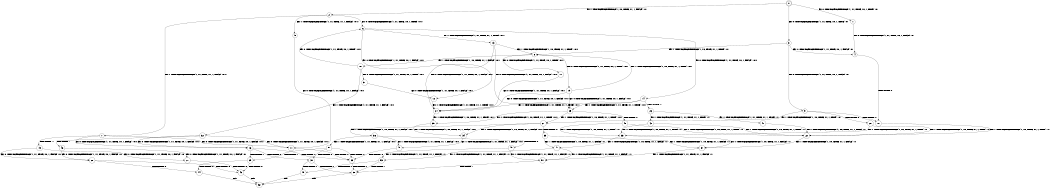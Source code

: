 digraph BCG {
size = "7, 10.5";
center = TRUE;
node [shape = circle];
0 [peripheries = 2];
0 -> 1 [label = "EX !0 !ATOMIC_EXCH_BRANCH (1, +1, TRUE, +0, 1, TRUE) !:0:"];
0 -> 2 [label = "EX !1 !ATOMIC_EXCH_BRANCH (1, +0, TRUE, +1, 1, FALSE) !:0:"];
0 -> 3 [label = "EX !0 !ATOMIC_EXCH_BRANCH (1, +1, TRUE, +0, 1, TRUE) !:0:"];
1 -> 4 [label = "EX !0 !ATOMIC_EXCH_BRANCH (1, +1, TRUE, +0, 1, FALSE) !:0:"];
2 -> 5 [label = "EX !1 !ATOMIC_EXCH_BRANCH (1, +1, TRUE, +1, 1, FALSE) !:0:1:"];
2 -> 6 [label = "EX !0 !ATOMIC_EXCH_BRANCH (1, +1, TRUE, +0, 1, TRUE) !:0:1:"];
2 -> 7 [label = "EX !1 !ATOMIC_EXCH_BRANCH (1, +1, TRUE, +1, 1, FALSE) !:0:1:"];
3 -> 4 [label = "EX !0 !ATOMIC_EXCH_BRANCH (1, +1, TRUE, +0, 1, FALSE) !:0:"];
3 -> 8 [label = "EX !1 !ATOMIC_EXCH_BRANCH (1, +0, TRUE, +1, 1, TRUE) !:0:"];
3 -> 9 [label = "EX !0 !ATOMIC_EXCH_BRANCH (1, +1, TRUE, +0, 1, FALSE) !:0:"];
4 -> 10 [label = "TERMINATE !0"];
5 -> 11 [label = "EX !0 !ATOMIC_EXCH_BRANCH (1, +1, TRUE, +0, 1, FALSE) !:0:1:"];
6 -> 12 [label = "EX !0 !ATOMIC_EXCH_BRANCH (1, +1, TRUE, +0, 1, FALSE) !:0:1:"];
6 -> 13 [label = "EX !1 !ATOMIC_EXCH_BRANCH (1, +1, TRUE, +1, 1, TRUE) !:0:1:"];
6 -> 14 [label = "EX !0 !ATOMIC_EXCH_BRANCH (1, +1, TRUE, +0, 1, FALSE) !:0:1:"];
7 -> 11 [label = "EX !0 !ATOMIC_EXCH_BRANCH (1, +1, TRUE, +0, 1, FALSE) !:0:1:"];
7 -> 15 [label = "TERMINATE !1"];
7 -> 16 [label = "EX !0 !ATOMIC_EXCH_BRANCH (1, +1, TRUE, +0, 1, FALSE) !:0:1:"];
8 -> 17 [label = "EX !0 !ATOMIC_EXCH_BRANCH (1, +1, TRUE, +0, 1, TRUE) !:0:1:"];
8 -> 18 [label = "EX !1 !ATOMIC_EXCH_BRANCH (1, +0, TRUE, +1, 1, FALSE) !:0:1:"];
8 -> 19 [label = "EX !0 !ATOMIC_EXCH_BRANCH (1, +1, TRUE, +0, 1, TRUE) !:0:1:"];
9 -> 10 [label = "TERMINATE !0"];
9 -> 20 [label = "TERMINATE !0"];
9 -> 21 [label = "EX !1 !ATOMIC_EXCH_BRANCH (1, +0, TRUE, +1, 1, TRUE) !:0:"];
10 -> 22 [label = "EX !1 !ATOMIC_EXCH_BRANCH (1, +0, TRUE, +1, 1, TRUE) !:1:"];
11 -> 23 [label = "TERMINATE !0"];
12 -> 24 [label = "EX !1 !ATOMIC_EXCH_BRANCH (1, +1, TRUE, +1, 1, TRUE) !:0:1:"];
13 -> 24 [label = "EX !0 !ATOMIC_EXCH_BRANCH (1, +1, TRUE, +0, 1, FALSE) !:0:1:"];
13 -> 8 [label = "EX !1 !ATOMIC_EXCH_BRANCH (1, +0, TRUE, +1, 1, TRUE) !:0:1:"];
13 -> 25 [label = "EX !0 !ATOMIC_EXCH_BRANCH (1, +1, TRUE, +0, 1, FALSE) !:0:1:"];
14 -> 24 [label = "EX !1 !ATOMIC_EXCH_BRANCH (1, +1, TRUE, +1, 1, TRUE) !:0:1:"];
14 -> 26 [label = "TERMINATE !0"];
14 -> 25 [label = "EX !1 !ATOMIC_EXCH_BRANCH (1, +1, TRUE, +1, 1, TRUE) !:0:1:"];
15 -> 27 [label = "EX !0 !ATOMIC_EXCH_BRANCH (1, +1, TRUE, +0, 1, FALSE) !:0:"];
15 -> 28 [label = "EX !0 !ATOMIC_EXCH_BRANCH (1, +1, TRUE, +0, 1, FALSE) !:0:"];
16 -> 23 [label = "TERMINATE !0"];
16 -> 29 [label = "TERMINATE !1"];
16 -> 30 [label = "TERMINATE !0"];
17 -> 24 [label = "EX !0 !ATOMIC_EXCH_BRANCH (1, +1, TRUE, +0, 1, FALSE) !:0:1:"];
18 -> 31 [label = "EX !0 !ATOMIC_EXCH_BRANCH (1, +1, TRUE, +0, 1, TRUE) !:0:1:"];
18 -> 32 [label = "EX !1 !ATOMIC_EXCH_BRANCH (1, +1, TRUE, +1, 1, FALSE) !:0:1:"];
18 -> 6 [label = "EX !0 !ATOMIC_EXCH_BRANCH (1, +1, TRUE, +0, 1, TRUE) !:0:1:"];
19 -> 24 [label = "EX !0 !ATOMIC_EXCH_BRANCH (1, +1, TRUE, +0, 1, FALSE) !:0:1:"];
19 -> 8 [label = "EX !1 !ATOMIC_EXCH_BRANCH (1, +0, TRUE, +1, 1, TRUE) !:0:1:"];
19 -> 25 [label = "EX !0 !ATOMIC_EXCH_BRANCH (1, +1, TRUE, +0, 1, FALSE) !:0:1:"];
20 -> 22 [label = "EX !1 !ATOMIC_EXCH_BRANCH (1, +0, TRUE, +1, 1, TRUE) !:1:"];
20 -> 33 [label = "EX !1 !ATOMIC_EXCH_BRANCH (1, +0, TRUE, +1, 1, TRUE) !:1:"];
21 -> 34 [label = "EX !1 !ATOMIC_EXCH_BRANCH (1, +0, TRUE, +1, 1, FALSE) !:0:1:"];
21 -> 35 [label = "TERMINATE !0"];
21 -> 36 [label = "EX !1 !ATOMIC_EXCH_BRANCH (1, +0, TRUE, +1, 1, FALSE) !:0:1:"];
22 -> 37 [label = "EX !1 !ATOMIC_EXCH_BRANCH (1, +0, TRUE, +1, 1, FALSE) !:1:"];
23 -> 38 [label = "TERMINATE !1"];
24 -> 39 [label = "EX !1 !ATOMIC_EXCH_BRANCH (1, +0, TRUE, +1, 1, TRUE) !:0:1:"];
25 -> 39 [label = "EX !1 !ATOMIC_EXCH_BRANCH (1, +0, TRUE, +1, 1, TRUE) !:0:1:"];
25 -> 40 [label = "TERMINATE !0"];
25 -> 21 [label = "EX !1 !ATOMIC_EXCH_BRANCH (1, +0, TRUE, +1, 1, TRUE) !:0:1:"];
26 -> 41 [label = "EX !1 !ATOMIC_EXCH_BRANCH (1, +1, TRUE, +1, 1, TRUE) !:1:"];
26 -> 42 [label = "EX !1 !ATOMIC_EXCH_BRANCH (1, +1, TRUE, +1, 1, TRUE) !:1:"];
27 -> 43 [label = "TERMINATE !0"];
28 -> 43 [label = "TERMINATE !0"];
28 -> 44 [label = "TERMINATE !0"];
29 -> 43 [label = "TERMINATE !0"];
29 -> 44 [label = "TERMINATE !0"];
30 -> 38 [label = "TERMINATE !1"];
30 -> 45 [label = "TERMINATE !1"];
31 -> 12 [label = "EX !0 !ATOMIC_EXCH_BRANCH (1, +1, TRUE, +0, 1, FALSE) !:0:1:"];
32 -> 11 [label = "EX !0 !ATOMIC_EXCH_BRANCH (1, +1, TRUE, +0, 1, FALSE) !:0:1:"];
32 -> 46 [label = "TERMINATE !1"];
32 -> 16 [label = "EX !0 !ATOMIC_EXCH_BRANCH (1, +1, TRUE, +0, 1, FALSE) !:0:1:"];
33 -> 37 [label = "EX !1 !ATOMIC_EXCH_BRANCH (1, +0, TRUE, +1, 1, FALSE) !:1:"];
33 -> 47 [label = "EX !1 !ATOMIC_EXCH_BRANCH (1, +0, TRUE, +1, 1, FALSE) !:1:"];
34 -> 48 [label = "EX !1 !ATOMIC_EXCH_BRANCH (1, +1, TRUE, +1, 1, FALSE) !:0:1:"];
35 -> 37 [label = "EX !1 !ATOMIC_EXCH_BRANCH (1, +0, TRUE, +1, 1, FALSE) !:1:"];
35 -> 47 [label = "EX !1 !ATOMIC_EXCH_BRANCH (1, +0, TRUE, +1, 1, FALSE) !:1:"];
36 -> 48 [label = "EX !1 !ATOMIC_EXCH_BRANCH (1, +1, TRUE, +1, 1, FALSE) !:0:1:"];
36 -> 49 [label = "TERMINATE !0"];
36 -> 50 [label = "EX !1 !ATOMIC_EXCH_BRANCH (1, +1, TRUE, +1, 1, FALSE) !:0:1:"];
37 -> 51 [label = "EX !1 !ATOMIC_EXCH_BRANCH (1, +1, TRUE, +1, 1, FALSE) !:1:"];
38 -> 52 [label = "exit"];
39 -> 34 [label = "EX !1 !ATOMIC_EXCH_BRANCH (1, +0, TRUE, +1, 1, FALSE) !:0:1:"];
40 -> 22 [label = "EX !1 !ATOMIC_EXCH_BRANCH (1, +0, TRUE, +1, 1, TRUE) !:1:"];
40 -> 33 [label = "EX !1 !ATOMIC_EXCH_BRANCH (1, +0, TRUE, +1, 1, TRUE) !:1:"];
41 -> 22 [label = "EX !1 !ATOMIC_EXCH_BRANCH (1, +0, TRUE, +1, 1, TRUE) !:1:"];
42 -> 22 [label = "EX !1 !ATOMIC_EXCH_BRANCH (1, +0, TRUE, +1, 1, TRUE) !:1:"];
42 -> 33 [label = "EX !1 !ATOMIC_EXCH_BRANCH (1, +0, TRUE, +1, 1, TRUE) !:1:"];
43 -> 52 [label = "exit"];
44 -> 52 [label = "exit"];
45 -> 52 [label = "exit"];
46 -> 27 [label = "EX !0 !ATOMIC_EXCH_BRANCH (1, +1, TRUE, +0, 1, FALSE) !:0:"];
46 -> 28 [label = "EX !0 !ATOMIC_EXCH_BRANCH (1, +1, TRUE, +0, 1, FALSE) !:0:"];
47 -> 51 [label = "EX !1 !ATOMIC_EXCH_BRANCH (1, +1, TRUE, +1, 1, FALSE) !:1:"];
47 -> 53 [label = "EX !1 !ATOMIC_EXCH_BRANCH (1, +1, TRUE, +1, 1, FALSE) !:1:"];
48 -> 23 [label = "TERMINATE !0"];
49 -> 51 [label = "EX !1 !ATOMIC_EXCH_BRANCH (1, +1, TRUE, +1, 1, FALSE) !:1:"];
49 -> 53 [label = "EX !1 !ATOMIC_EXCH_BRANCH (1, +1, TRUE, +1, 1, FALSE) !:1:"];
50 -> 23 [label = "TERMINATE !0"];
50 -> 29 [label = "TERMINATE !1"];
50 -> 30 [label = "TERMINATE !0"];
51 -> 38 [label = "TERMINATE !1"];
53 -> 38 [label = "TERMINATE !1"];
53 -> 45 [label = "TERMINATE !1"];
}
